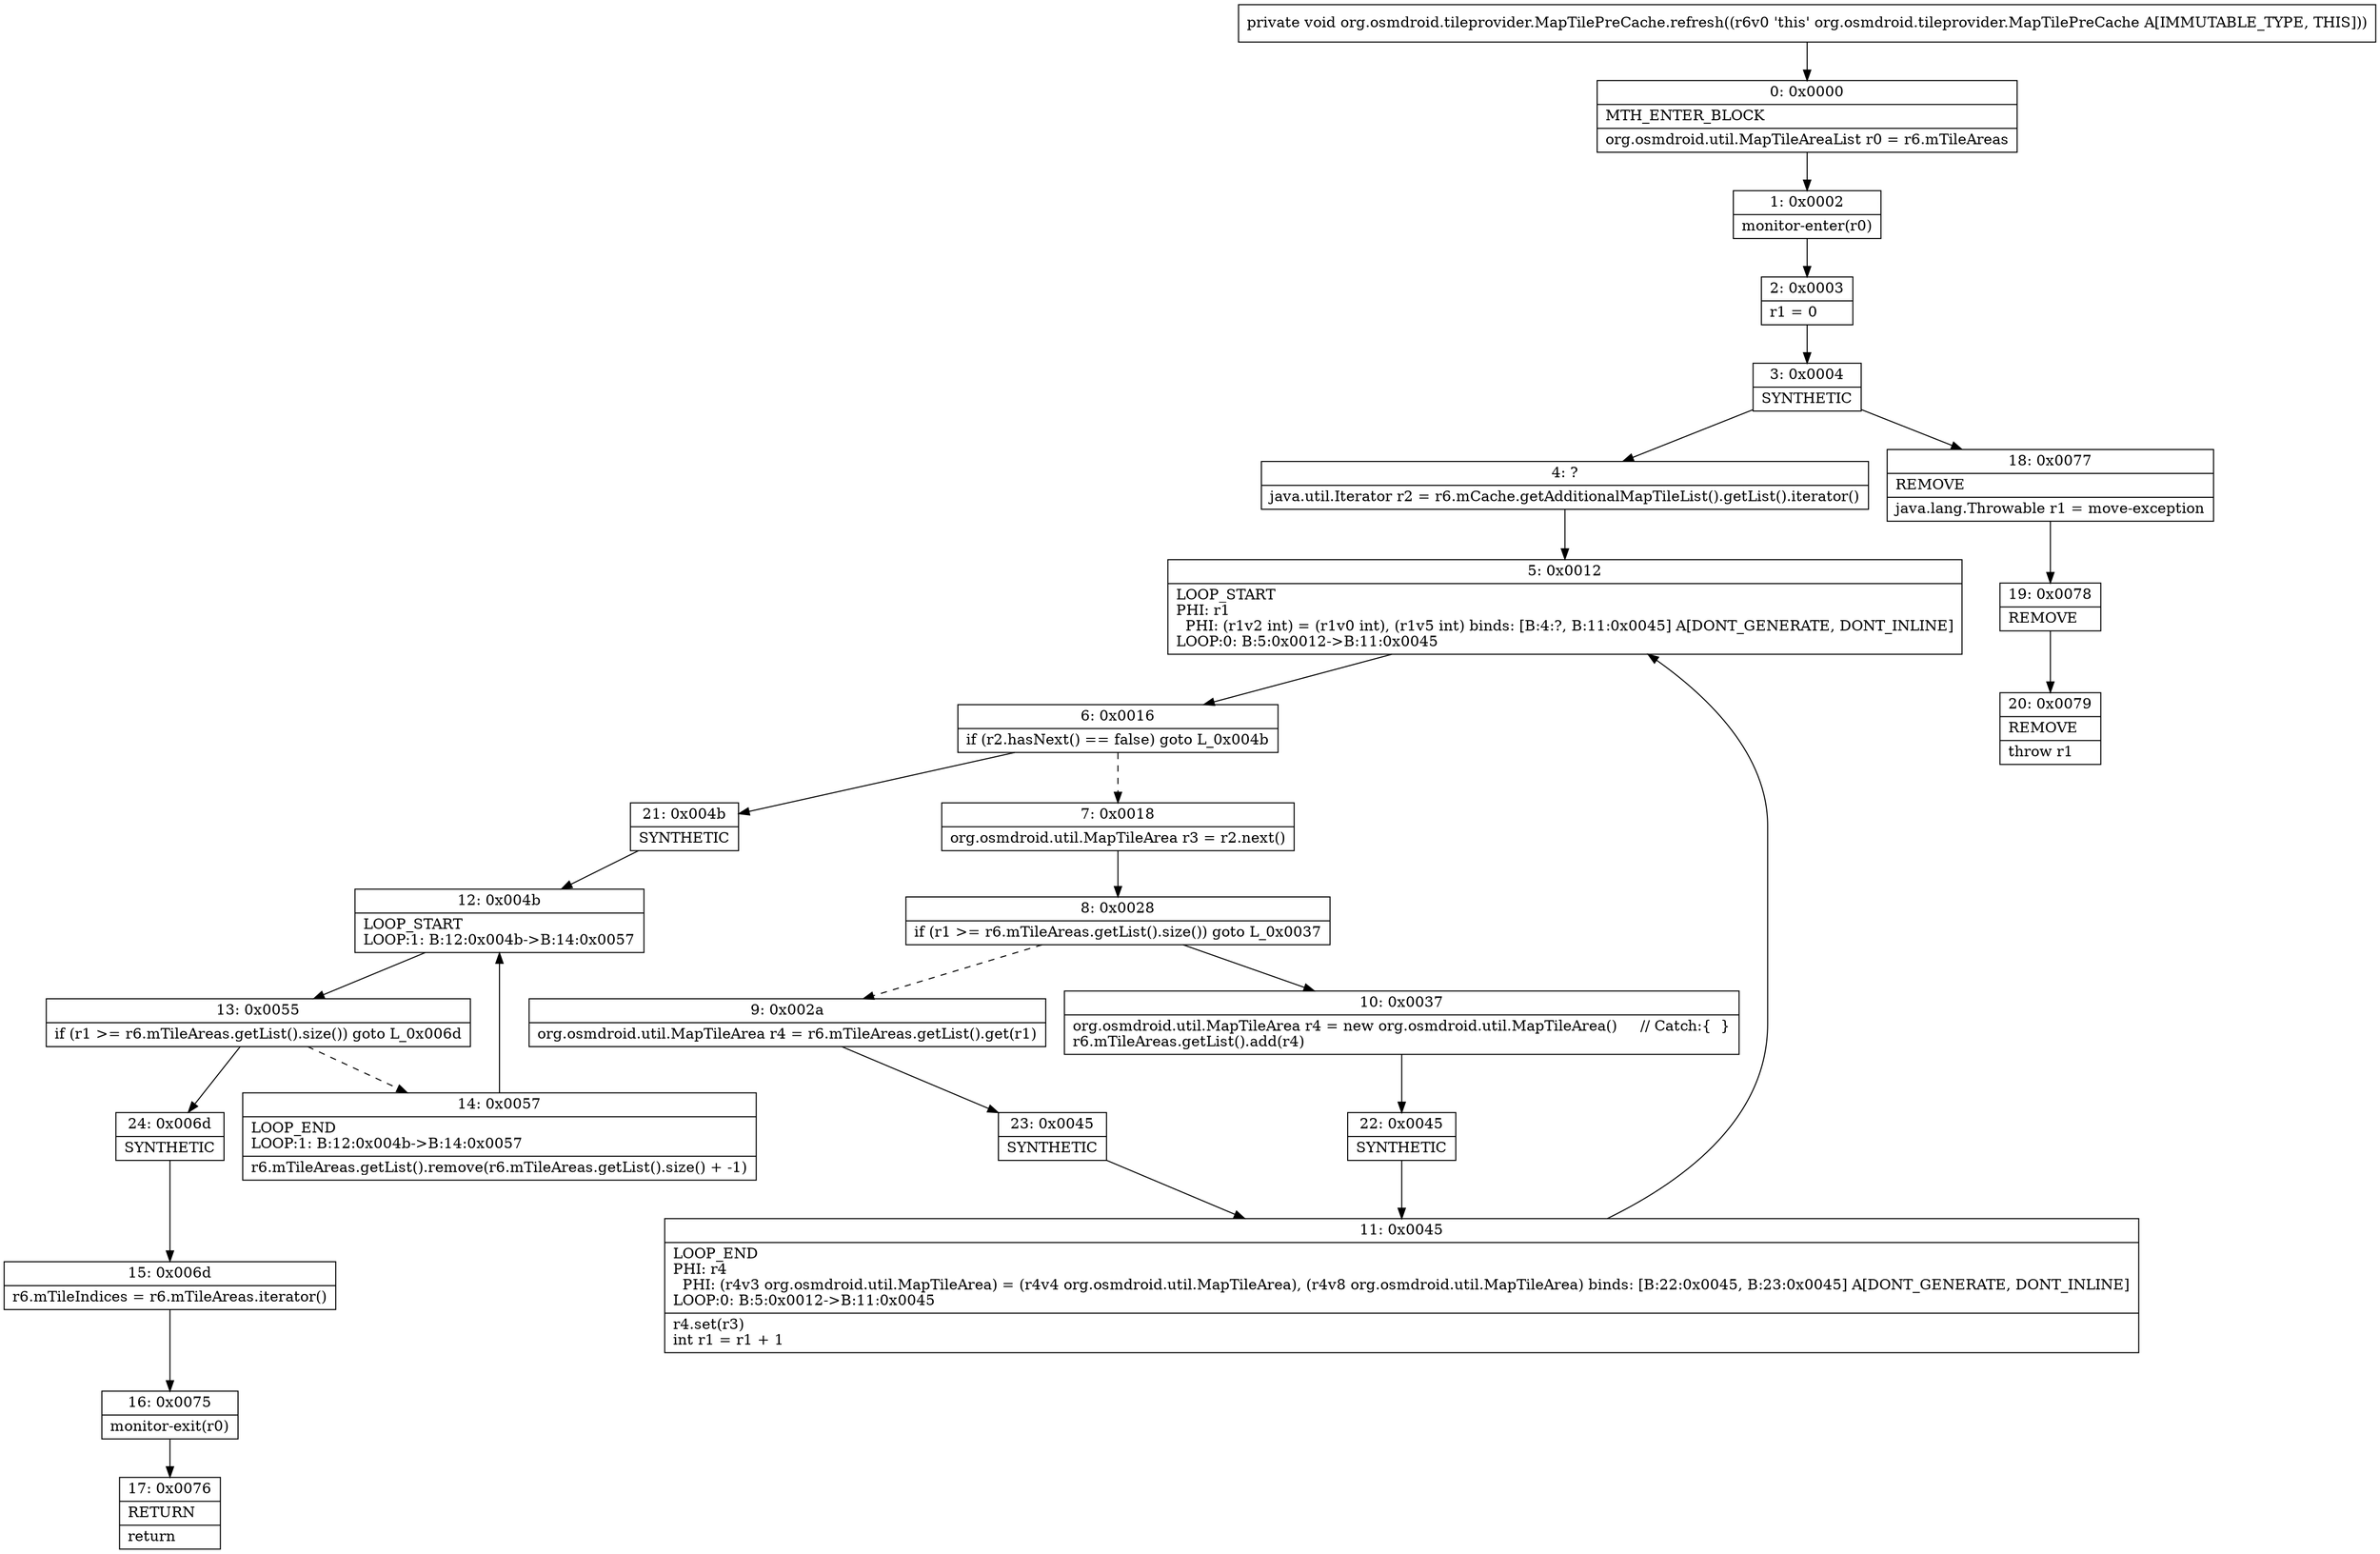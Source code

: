 digraph "CFG fororg.osmdroid.tileprovider.MapTilePreCache.refresh()V" {
Node_0 [shape=record,label="{0\:\ 0x0000|MTH_ENTER_BLOCK\l|org.osmdroid.util.MapTileAreaList r0 = r6.mTileAreas\l}"];
Node_1 [shape=record,label="{1\:\ 0x0002|monitor\-enter(r0)\l}"];
Node_2 [shape=record,label="{2\:\ 0x0003|r1 = 0\l}"];
Node_3 [shape=record,label="{3\:\ 0x0004|SYNTHETIC\l}"];
Node_4 [shape=record,label="{4\:\ ?|java.util.Iterator r2 = r6.mCache.getAdditionalMapTileList().getList().iterator()\l}"];
Node_5 [shape=record,label="{5\:\ 0x0012|LOOP_START\lPHI: r1 \l  PHI: (r1v2 int) = (r1v0 int), (r1v5 int) binds: [B:4:?, B:11:0x0045] A[DONT_GENERATE, DONT_INLINE]\lLOOP:0: B:5:0x0012\-\>B:11:0x0045\l}"];
Node_6 [shape=record,label="{6\:\ 0x0016|if (r2.hasNext() == false) goto L_0x004b\l}"];
Node_7 [shape=record,label="{7\:\ 0x0018|org.osmdroid.util.MapTileArea r3 = r2.next()\l}"];
Node_8 [shape=record,label="{8\:\ 0x0028|if (r1 \>= r6.mTileAreas.getList().size()) goto L_0x0037\l}"];
Node_9 [shape=record,label="{9\:\ 0x002a|org.osmdroid.util.MapTileArea r4 = r6.mTileAreas.getList().get(r1)\l}"];
Node_10 [shape=record,label="{10\:\ 0x0037|org.osmdroid.util.MapTileArea r4 = new org.osmdroid.util.MapTileArea()     \/\/ Catch:\{  \}\lr6.mTileAreas.getList().add(r4)\l}"];
Node_11 [shape=record,label="{11\:\ 0x0045|LOOP_END\lPHI: r4 \l  PHI: (r4v3 org.osmdroid.util.MapTileArea) = (r4v4 org.osmdroid.util.MapTileArea), (r4v8 org.osmdroid.util.MapTileArea) binds: [B:22:0x0045, B:23:0x0045] A[DONT_GENERATE, DONT_INLINE]\lLOOP:0: B:5:0x0012\-\>B:11:0x0045\l|r4.set(r3)\lint r1 = r1 + 1\l}"];
Node_12 [shape=record,label="{12\:\ 0x004b|LOOP_START\lLOOP:1: B:12:0x004b\-\>B:14:0x0057\l}"];
Node_13 [shape=record,label="{13\:\ 0x0055|if (r1 \>= r6.mTileAreas.getList().size()) goto L_0x006d\l}"];
Node_14 [shape=record,label="{14\:\ 0x0057|LOOP_END\lLOOP:1: B:12:0x004b\-\>B:14:0x0057\l|r6.mTileAreas.getList().remove(r6.mTileAreas.getList().size() + \-1)\l}"];
Node_15 [shape=record,label="{15\:\ 0x006d|r6.mTileIndices = r6.mTileAreas.iterator()\l}"];
Node_16 [shape=record,label="{16\:\ 0x0075|monitor\-exit(r0)\l}"];
Node_17 [shape=record,label="{17\:\ 0x0076|RETURN\l|return\l}"];
Node_18 [shape=record,label="{18\:\ 0x0077|REMOVE\l|java.lang.Throwable r1 = move\-exception\l}"];
Node_19 [shape=record,label="{19\:\ 0x0078|REMOVE\l}"];
Node_20 [shape=record,label="{20\:\ 0x0079|REMOVE\l|throw r1\l}"];
Node_21 [shape=record,label="{21\:\ 0x004b|SYNTHETIC\l}"];
Node_22 [shape=record,label="{22\:\ 0x0045|SYNTHETIC\l}"];
Node_23 [shape=record,label="{23\:\ 0x0045|SYNTHETIC\l}"];
Node_24 [shape=record,label="{24\:\ 0x006d|SYNTHETIC\l}"];
MethodNode[shape=record,label="{private void org.osmdroid.tileprovider.MapTilePreCache.refresh((r6v0 'this' org.osmdroid.tileprovider.MapTilePreCache A[IMMUTABLE_TYPE, THIS])) }"];
MethodNode -> Node_0;
Node_0 -> Node_1;
Node_1 -> Node_2;
Node_2 -> Node_3;
Node_3 -> Node_4;
Node_3 -> Node_18;
Node_4 -> Node_5;
Node_5 -> Node_6;
Node_6 -> Node_7[style=dashed];
Node_6 -> Node_21;
Node_7 -> Node_8;
Node_8 -> Node_9[style=dashed];
Node_8 -> Node_10;
Node_9 -> Node_23;
Node_10 -> Node_22;
Node_11 -> Node_5;
Node_12 -> Node_13;
Node_13 -> Node_14[style=dashed];
Node_13 -> Node_24;
Node_14 -> Node_12;
Node_15 -> Node_16;
Node_16 -> Node_17;
Node_18 -> Node_19;
Node_19 -> Node_20;
Node_21 -> Node_12;
Node_22 -> Node_11;
Node_23 -> Node_11;
Node_24 -> Node_15;
}

